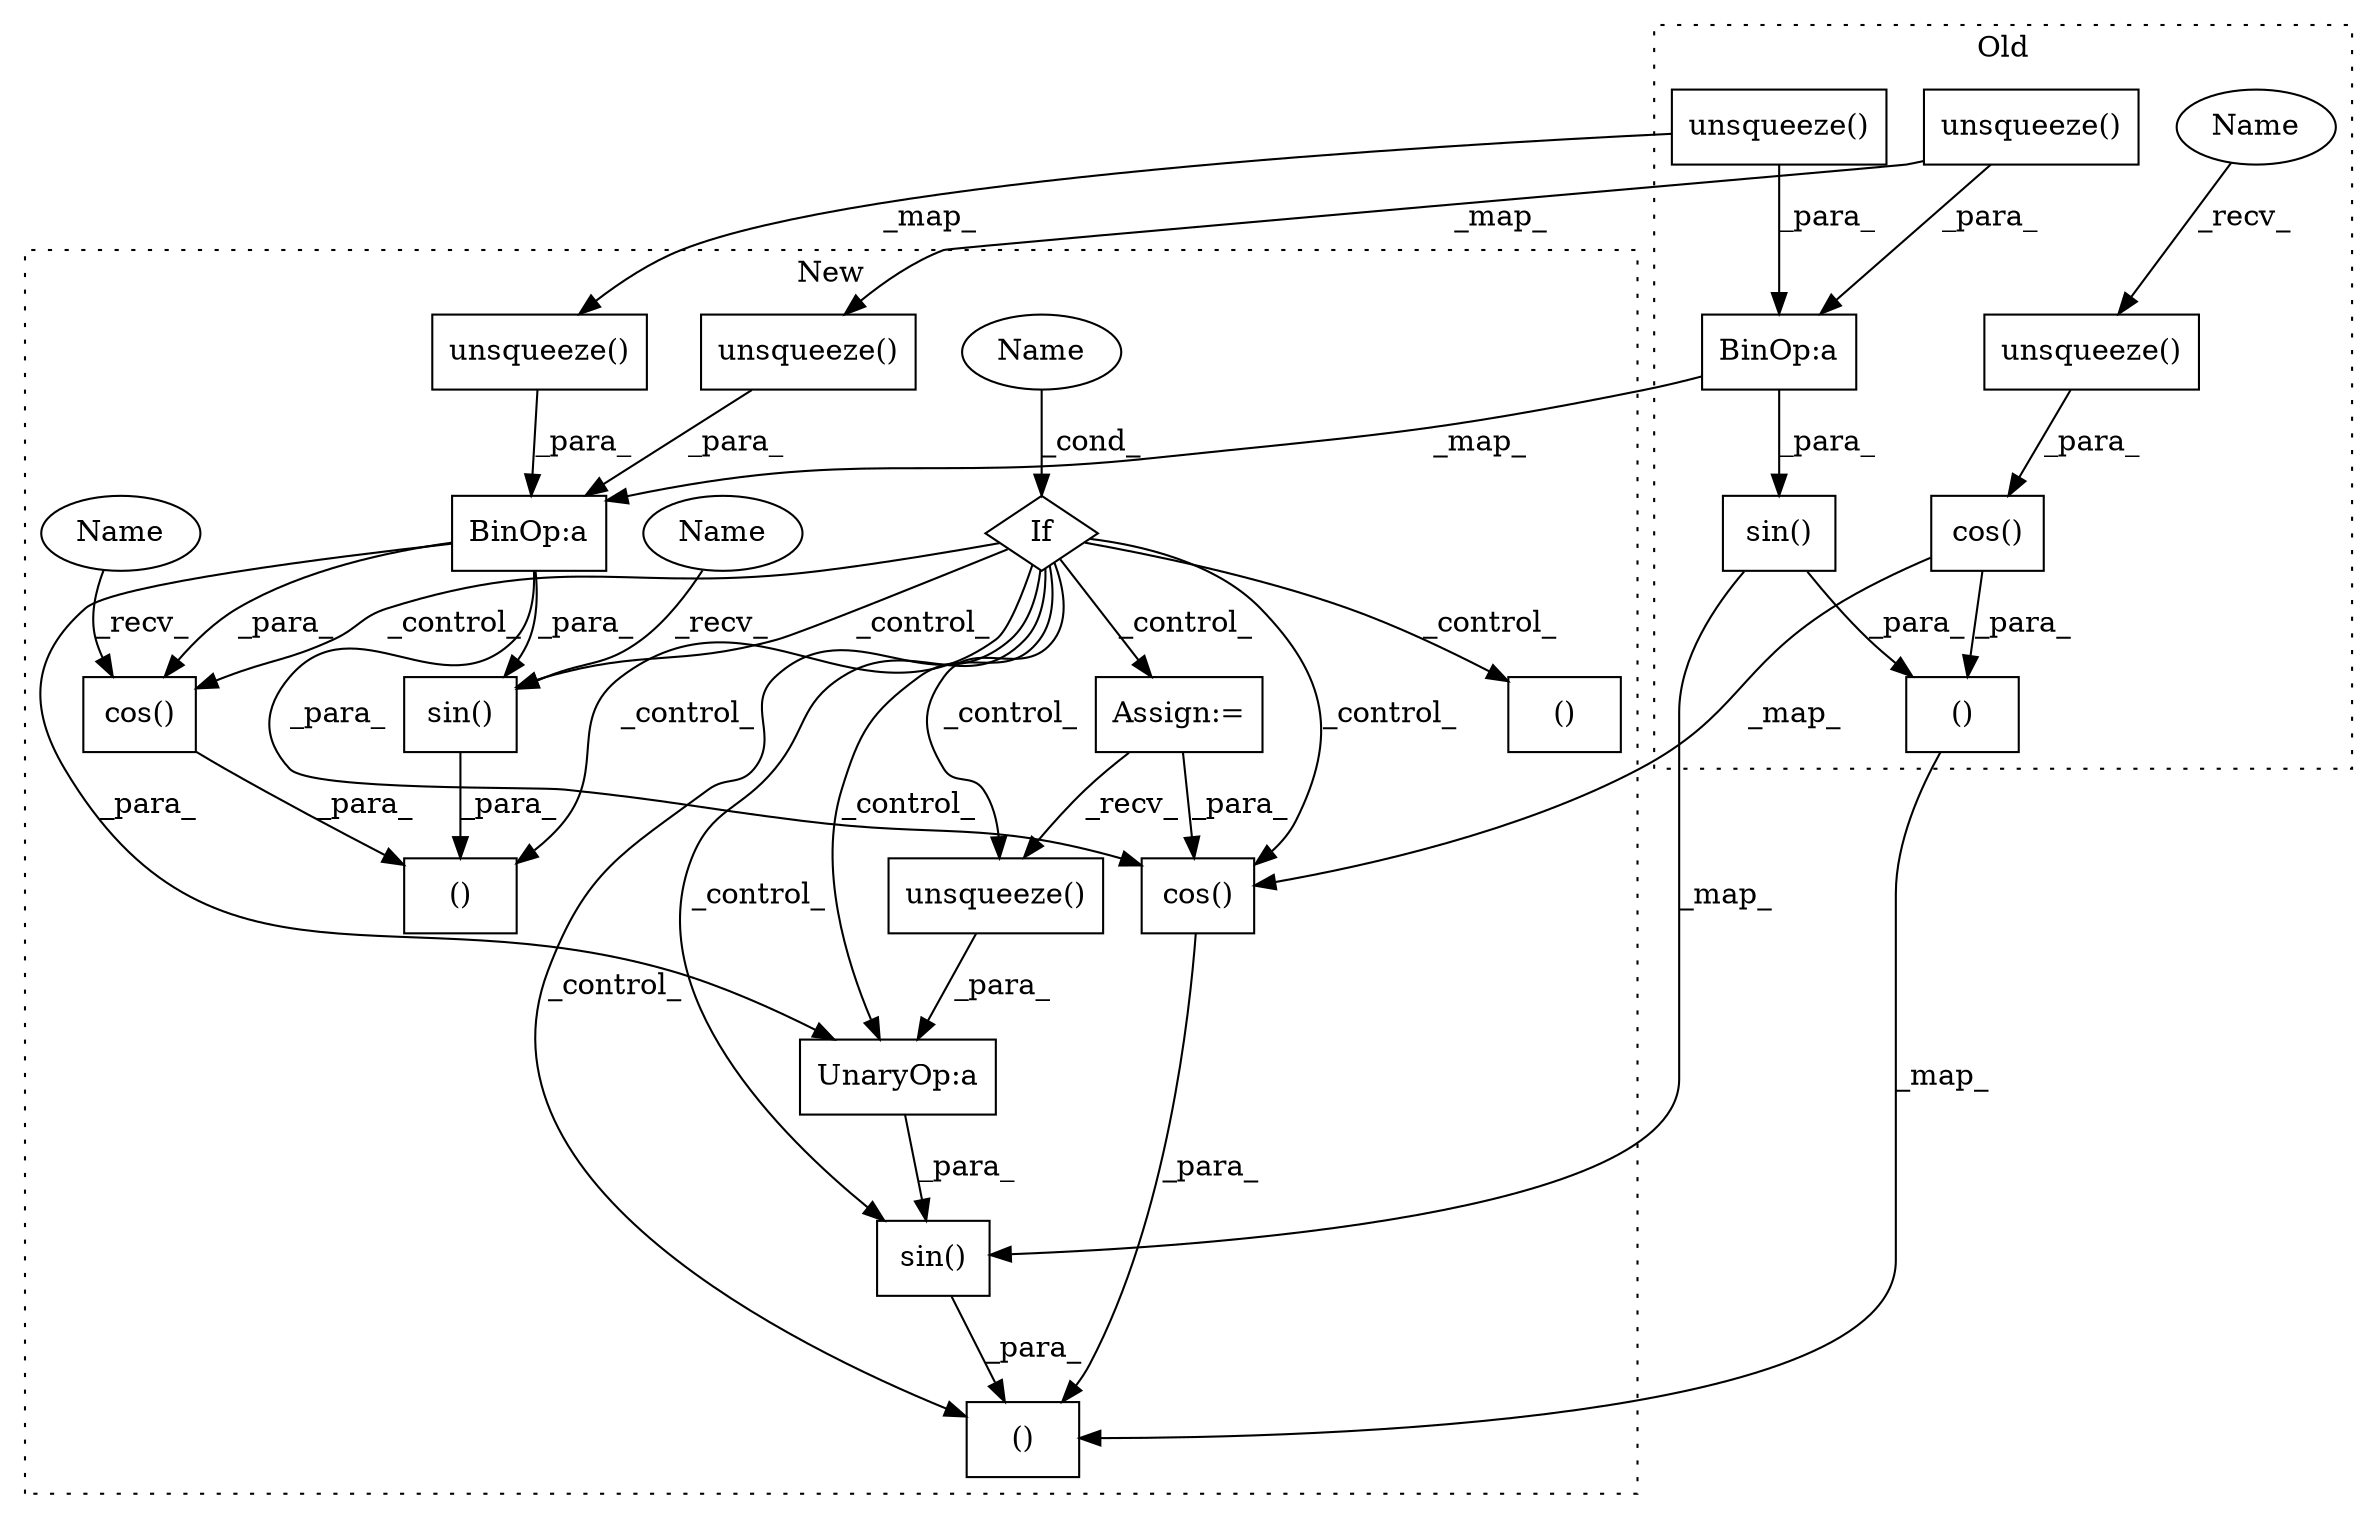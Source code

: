digraph G {
subgraph cluster0 {
1 [label="unsqueeze()" a="75" s="1810" l="25" shape="box"];
7 [label="cos()" a="75" s="1773,1835" l="10,1" shape="box"];
12 [label="()" a="54" s="1836" l="65" shape="box"];
13 [label="sin()" a="75" s="1838,1900" l="10,1" shape="box"];
16 [label="BinOp:a" a="82" s="1849" l="26" shape="box"];
18 [label="unsqueeze()" a="75" s="1875" l="25" shape="box"];
20 [label="unsqueeze()" a="75" s="1850" l="22" shape="box"];
23 [label="Name" a="87" s="1810" l="8" shape="ellipse"];
label = "Old";
style="dotted";
}
subgraph cluster1 {
2 [label="sin()" a="75" s="2259,2277" l="10,1" shape="box"];
3 [label="cos()" a="75" s="2238,2256" l="10,1" shape="box"];
4 [label="If" a="96" s="2005" l="3" shape="diamond"];
5 [label="UnaryOp:a" a="61" s="2152" l="33" shape="box"];
6 [label="()" a="54" s="2257" l="21" shape="box"];
8 [label="cos()" a="75" s="2096,2139" l="10,1" shape="box"];
9 [label="()" a="54" s="2223" l="12" shape="box"];
10 [label="Name" a="87" s="2008" l="20" shape="ellipse"];
11 [label="()" a="54" s="2140" l="46" shape="box"];
14 [label="sin()" a="75" s="2142,2185" l="10,1" shape="box"];
15 [label="BinOp:a" a="82" s="1975" l="3" shape="box"];
17 [label="unsqueeze()" a="75" s="2164" l="20" shape="box"];
19 [label="unsqueeze()" a="75" s="1978" l="18" shape="box"];
21 [label="unsqueeze()" a="75" s="1953" l="22" shape="box"];
22 [label="Assign:=" a="68" s="2045" l="3" shape="box"];
24 [label="Name" a="87" s="2238" l="5" shape="ellipse"];
25 [label="Name" a="87" s="2259" l="5" shape="ellipse"];
label = "New";
style="dotted";
}
1 -> 7 [label="_para_"];
2 -> 6 [label="_para_"];
3 -> 6 [label="_para_"];
4 -> 14 [label="_control_"];
4 -> 3 [label="_control_"];
4 -> 11 [label="_control_"];
4 -> 6 [label="_control_"];
4 -> 8 [label="_control_"];
4 -> 22 [label="_control_"];
4 -> 9 [label="_control_"];
4 -> 2 [label="_control_"];
4 -> 5 [label="_control_"];
4 -> 17 [label="_control_"];
5 -> 14 [label="_para_"];
7 -> 8 [label="_map_"];
7 -> 12 [label="_para_"];
8 -> 11 [label="_para_"];
10 -> 4 [label="_cond_"];
12 -> 11 [label="_map_"];
13 -> 12 [label="_para_"];
13 -> 14 [label="_map_"];
14 -> 11 [label="_para_"];
15 -> 2 [label="_para_"];
15 -> 3 [label="_para_"];
15 -> 5 [label="_para_"];
15 -> 8 [label="_para_"];
16 -> 15 [label="_map_"];
16 -> 13 [label="_para_"];
17 -> 5 [label="_para_"];
18 -> 16 [label="_para_"];
18 -> 19 [label="_map_"];
19 -> 15 [label="_para_"];
20 -> 16 [label="_para_"];
20 -> 21 [label="_map_"];
21 -> 15 [label="_para_"];
22 -> 8 [label="_para_"];
22 -> 17 [label="_recv_"];
23 -> 1 [label="_recv_"];
24 -> 3 [label="_recv_"];
25 -> 2 [label="_recv_"];
}
